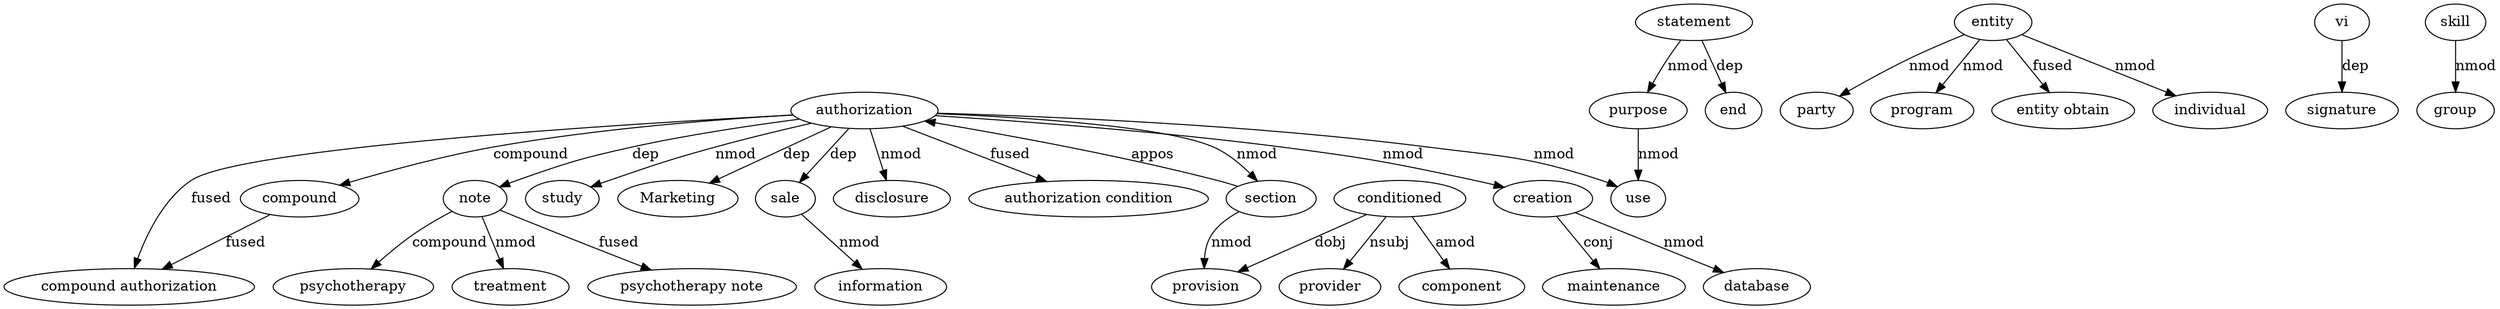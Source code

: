 digraph {
	authorization -> note [label=dep]
	authorization -> sale [label=dep]
	authorization -> creation [label=nmod]
	authorization -> "compound authorization" [label=fused]
	authorization -> use [label=nmod]
	authorization -> compound [label=compound]
	authorization -> study [label=nmod]
	authorization -> Marketing [label=dep]
	authorization -> section [label=nmod]
	authorization -> disclosure [label=nmod]
	authorization -> "authorization condition" [label=fused]
	note -> psychotherapy [label=compound]
	note -> treatment [label=nmod]
	note -> "psychotherapy note" [label=fused]
	sale -> information [label=nmod]
	creation -> maintenance [label=conj]
	creation -> database [label=nmod]
	compound -> "compound authorization" [label=fused]
	section -> authorization [label=appos]
	section -> provision [label=nmod]
	entity -> party [label=nmod]
	entity -> program [label=nmod]
	entity -> "entity obtain" [label=fused]
	entity -> individual [label=nmod]
	statement -> purpose [label=nmod]
	statement -> end [label=dep]
	purpose -> use [label=nmod]
	vi -> signature [label=dep]
	skill -> group [label=nmod]
	conditioned -> component [label=amod]
	conditioned -> provider [label=nsubj]
	conditioned -> provision [label=dobj]
}
